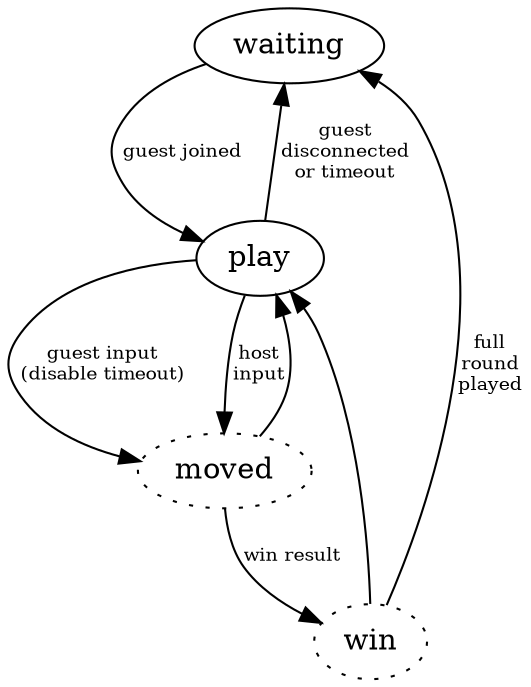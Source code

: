 digraph game_machine {
	splines=true;
	sep="+25,25";
	graph [overlap=scalexy];
	edge [fontsize=9];
	waiting;
	play;
		win [style=dotted];
		moved [style=dotted];
	waiting -> play [label="guest joined"];
	play -> waiting [label="guest\ndisconnected\nor timeout"];
	play -> moved [label="guest input\n(disable timeout)"];
	play -> moved [label="host\ninput"];
	moved -> play;
	moved -> win [label="win result"];
	win -> play;
	win -> waiting [label="full\nround\nplayed"];
}

